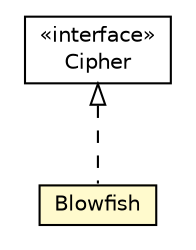 #!/usr/local/bin/dot
#
# Class diagram 
# Generated by UMLGraph version 5.1 (http://www.umlgraph.org/)
#

digraph G {
	edge [fontname="Helvetica",fontsize=10,labelfontname="Helvetica",labelfontsize=10];
	node [fontname="Helvetica",fontsize=10,shape=plaintext];
	nodesep=0.25;
	ranksep=0.5;
	// org.universAAL.ri.gateway.communication.cipher.Blowfish
	c7486276 [label=<<table title="org.universAAL.ri.gateway.communication.cipher.Blowfish" border="0" cellborder="1" cellspacing="0" cellpadding="2" port="p" bgcolor="lemonChiffon" href="./Blowfish.html">
		<tr><td><table border="0" cellspacing="0" cellpadding="1">
<tr><td align="center" balign="center"> Blowfish </td></tr>
		</table></td></tr>
		</table>>, fontname="Helvetica", fontcolor="black", fontsize=10.0];
	// org.universAAL.ri.gateway.communication.cipher.Cipher
	c7486277 [label=<<table title="org.universAAL.ri.gateway.communication.cipher.Cipher" border="0" cellborder="1" cellspacing="0" cellpadding="2" port="p" href="./Cipher.html">
		<tr><td><table border="0" cellspacing="0" cellpadding="1">
<tr><td align="center" balign="center"> &#171;interface&#187; </td></tr>
<tr><td align="center" balign="center"> Cipher </td></tr>
		</table></td></tr>
		</table>>, fontname="Helvetica", fontcolor="black", fontsize=10.0];
	//org.universAAL.ri.gateway.communication.cipher.Blowfish implements org.universAAL.ri.gateway.communication.cipher.Cipher
	c7486277:p -> c7486276:p [dir=back,arrowtail=empty,style=dashed];
}

